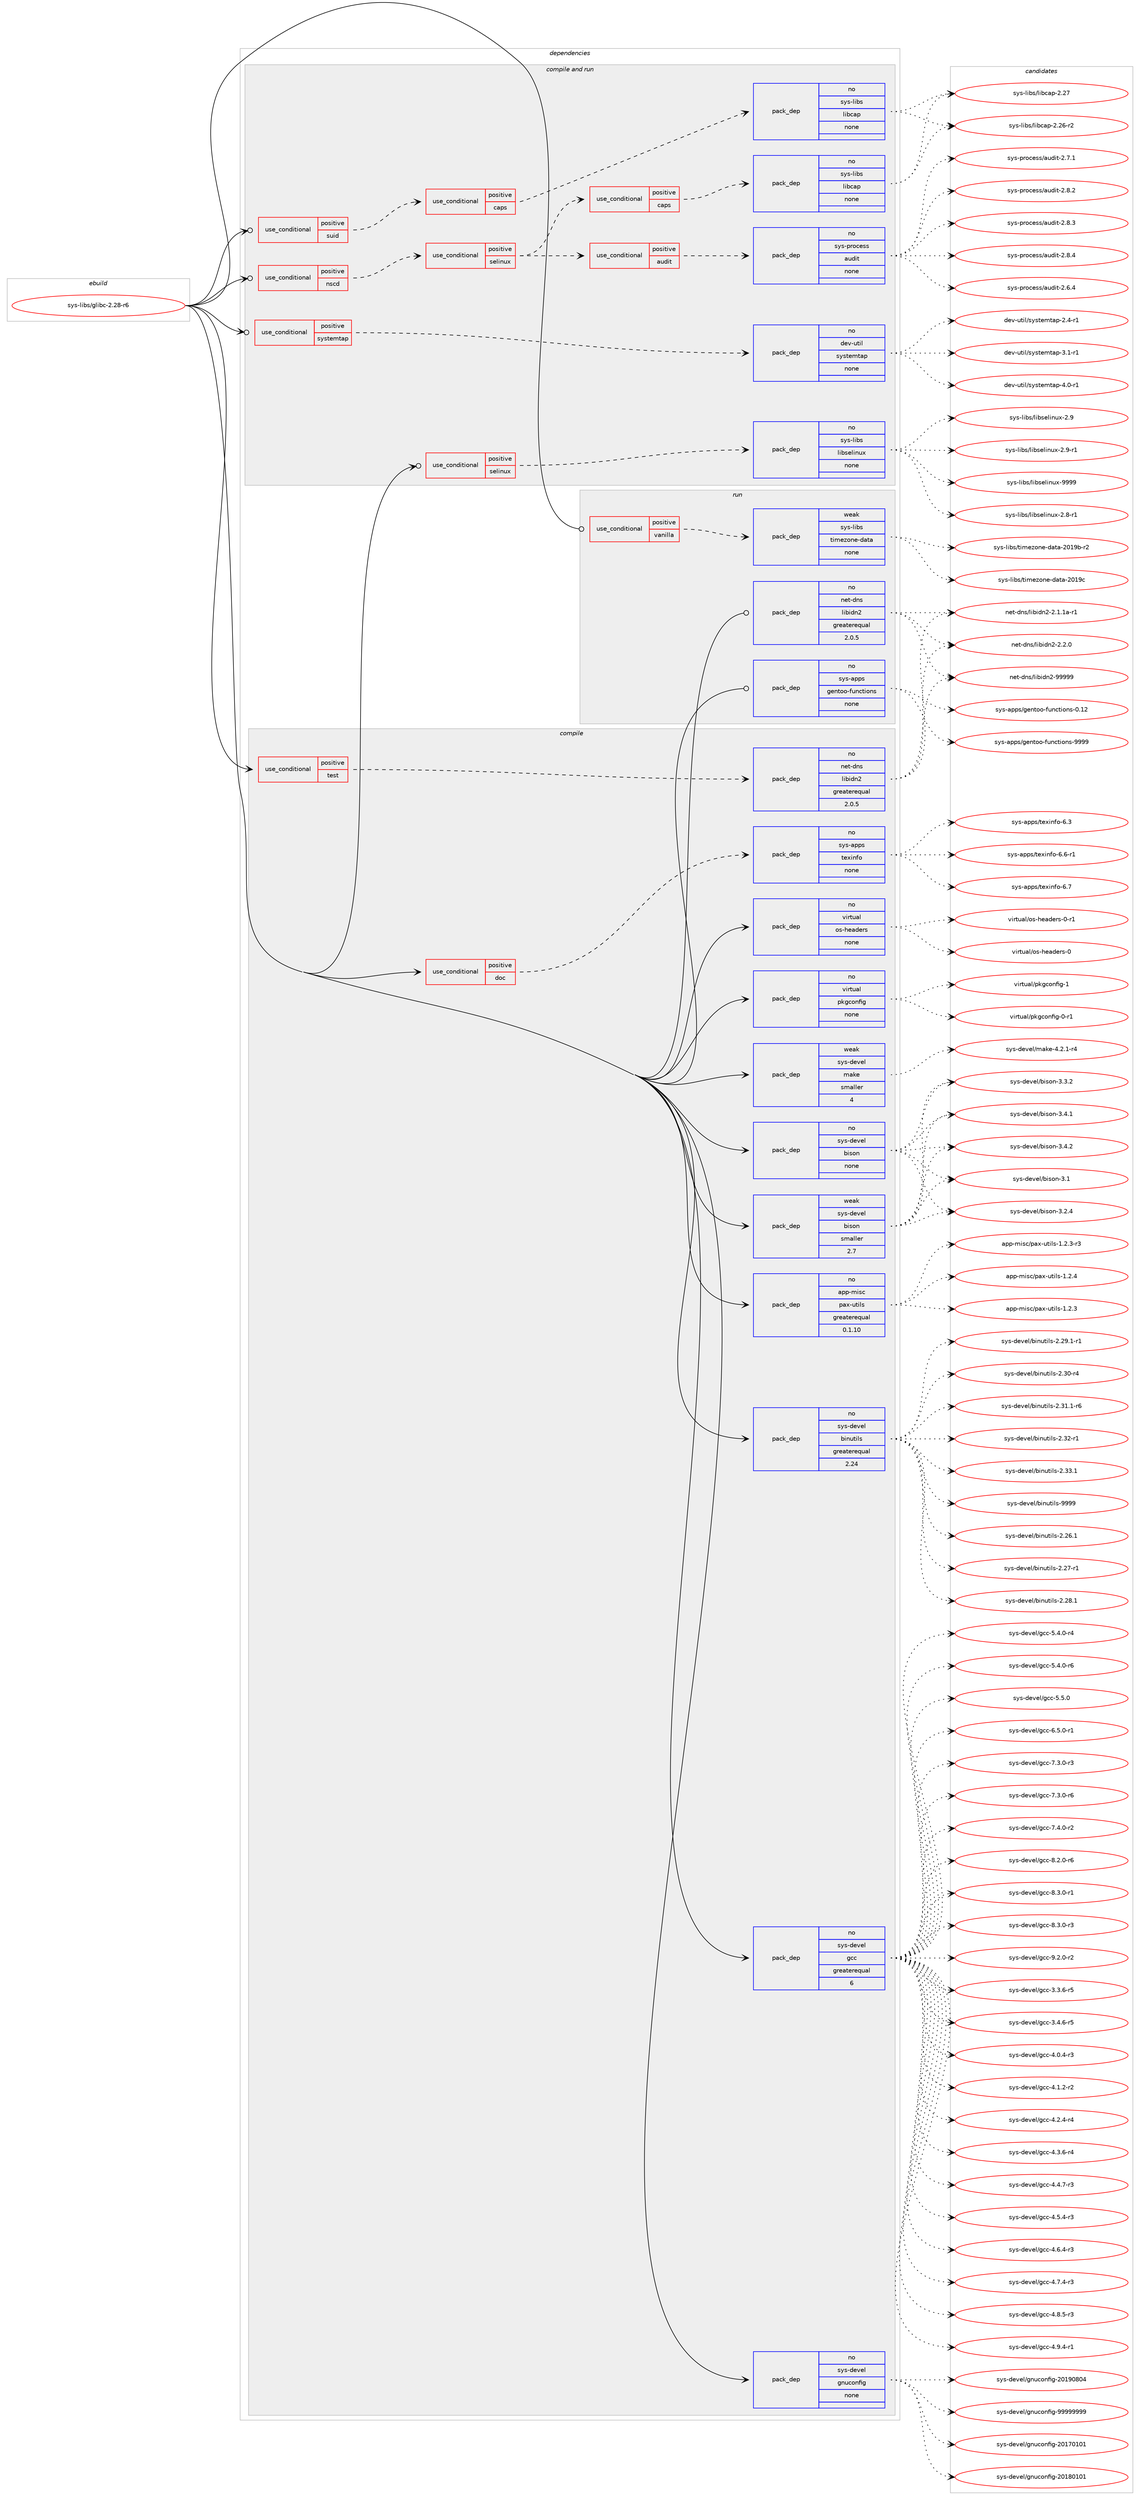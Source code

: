 digraph prolog {

# *************
# Graph options
# *************

newrank=true;
concentrate=true;
compound=true;
graph [rankdir=LR,fontname=Helvetica,fontsize=10,ranksep=1.5];#, ranksep=2.5, nodesep=0.2];
edge  [arrowhead=vee];
node  [fontname=Helvetica,fontsize=10];

# **********
# The ebuild
# **********

subgraph cluster_leftcol {
color=gray;
rank=same;
label=<<i>ebuild</i>>;
id [label="sys-libs/glibc-2.28-r6", color=red, width=4, href="../sys-libs/glibc-2.28-r6.svg"];
}

# ****************
# The dependencies
# ****************

subgraph cluster_midcol {
color=gray;
label=<<i>dependencies</i>>;
subgraph cluster_compile {
fillcolor="#eeeeee";
style=filled;
label=<<i>compile</i>>;
subgraph cond215404 {
dependency896794 [label=<<TABLE BORDER="0" CELLBORDER="1" CELLSPACING="0" CELLPADDING="4"><TR><TD ROWSPAN="3" CELLPADDING="10">use_conditional</TD></TR><TR><TD>positive</TD></TR><TR><TD>doc</TD></TR></TABLE>>, shape=none, color=red];
subgraph pack665643 {
dependency896795 [label=<<TABLE BORDER="0" CELLBORDER="1" CELLSPACING="0" CELLPADDING="4" WIDTH="220"><TR><TD ROWSPAN="6" CELLPADDING="30">pack_dep</TD></TR><TR><TD WIDTH="110">no</TD></TR><TR><TD>sys-apps</TD></TR><TR><TD>texinfo</TD></TR><TR><TD>none</TD></TR><TR><TD></TD></TR></TABLE>>, shape=none, color=blue];
}
dependency896794:e -> dependency896795:w [weight=20,style="dashed",arrowhead="vee"];
}
id:e -> dependency896794:w [weight=20,style="solid",arrowhead="vee"];
subgraph cond215405 {
dependency896796 [label=<<TABLE BORDER="0" CELLBORDER="1" CELLSPACING="0" CELLPADDING="4"><TR><TD ROWSPAN="3" CELLPADDING="10">use_conditional</TD></TR><TR><TD>positive</TD></TR><TR><TD>test</TD></TR></TABLE>>, shape=none, color=red];
subgraph pack665644 {
dependency896797 [label=<<TABLE BORDER="0" CELLBORDER="1" CELLSPACING="0" CELLPADDING="4" WIDTH="220"><TR><TD ROWSPAN="6" CELLPADDING="30">pack_dep</TD></TR><TR><TD WIDTH="110">no</TD></TR><TR><TD>net-dns</TD></TR><TR><TD>libidn2</TD></TR><TR><TD>greaterequal</TD></TR><TR><TD>2.0.5</TD></TR></TABLE>>, shape=none, color=blue];
}
dependency896796:e -> dependency896797:w [weight=20,style="dashed",arrowhead="vee"];
}
id:e -> dependency896796:w [weight=20,style="solid",arrowhead="vee"];
subgraph pack665645 {
dependency896798 [label=<<TABLE BORDER="0" CELLBORDER="1" CELLSPACING="0" CELLPADDING="4" WIDTH="220"><TR><TD ROWSPAN="6" CELLPADDING="30">pack_dep</TD></TR><TR><TD WIDTH="110">no</TD></TR><TR><TD>app-misc</TD></TR><TR><TD>pax-utils</TD></TR><TR><TD>greaterequal</TD></TR><TR><TD>0.1.10</TD></TR></TABLE>>, shape=none, color=blue];
}
id:e -> dependency896798:w [weight=20,style="solid",arrowhead="vee"];
subgraph pack665646 {
dependency896799 [label=<<TABLE BORDER="0" CELLBORDER="1" CELLSPACING="0" CELLPADDING="4" WIDTH="220"><TR><TD ROWSPAN="6" CELLPADDING="30">pack_dep</TD></TR><TR><TD WIDTH="110">no</TD></TR><TR><TD>sys-devel</TD></TR><TR><TD>binutils</TD></TR><TR><TD>greaterequal</TD></TR><TR><TD>2.24</TD></TR></TABLE>>, shape=none, color=blue];
}
id:e -> dependency896799:w [weight=20,style="solid",arrowhead="vee"];
subgraph pack665647 {
dependency896800 [label=<<TABLE BORDER="0" CELLBORDER="1" CELLSPACING="0" CELLPADDING="4" WIDTH="220"><TR><TD ROWSPAN="6" CELLPADDING="30">pack_dep</TD></TR><TR><TD WIDTH="110">no</TD></TR><TR><TD>sys-devel</TD></TR><TR><TD>bison</TD></TR><TR><TD>none</TD></TR><TR><TD></TD></TR></TABLE>>, shape=none, color=blue];
}
id:e -> dependency896800:w [weight=20,style="solid",arrowhead="vee"];
subgraph pack665648 {
dependency896801 [label=<<TABLE BORDER="0" CELLBORDER="1" CELLSPACING="0" CELLPADDING="4" WIDTH="220"><TR><TD ROWSPAN="6" CELLPADDING="30">pack_dep</TD></TR><TR><TD WIDTH="110">no</TD></TR><TR><TD>sys-devel</TD></TR><TR><TD>gcc</TD></TR><TR><TD>greaterequal</TD></TR><TR><TD>6</TD></TR></TABLE>>, shape=none, color=blue];
}
id:e -> dependency896801:w [weight=20,style="solid",arrowhead="vee"];
subgraph pack665649 {
dependency896802 [label=<<TABLE BORDER="0" CELLBORDER="1" CELLSPACING="0" CELLPADDING="4" WIDTH="220"><TR><TD ROWSPAN="6" CELLPADDING="30">pack_dep</TD></TR><TR><TD WIDTH="110">no</TD></TR><TR><TD>sys-devel</TD></TR><TR><TD>gnuconfig</TD></TR><TR><TD>none</TD></TR><TR><TD></TD></TR></TABLE>>, shape=none, color=blue];
}
id:e -> dependency896802:w [weight=20,style="solid",arrowhead="vee"];
subgraph pack665650 {
dependency896803 [label=<<TABLE BORDER="0" CELLBORDER="1" CELLSPACING="0" CELLPADDING="4" WIDTH="220"><TR><TD ROWSPAN="6" CELLPADDING="30">pack_dep</TD></TR><TR><TD WIDTH="110">no</TD></TR><TR><TD>virtual</TD></TR><TR><TD>os-headers</TD></TR><TR><TD>none</TD></TR><TR><TD></TD></TR></TABLE>>, shape=none, color=blue];
}
id:e -> dependency896803:w [weight=20,style="solid",arrowhead="vee"];
subgraph pack665651 {
dependency896804 [label=<<TABLE BORDER="0" CELLBORDER="1" CELLSPACING="0" CELLPADDING="4" WIDTH="220"><TR><TD ROWSPAN="6" CELLPADDING="30">pack_dep</TD></TR><TR><TD WIDTH="110">no</TD></TR><TR><TD>virtual</TD></TR><TR><TD>pkgconfig</TD></TR><TR><TD>none</TD></TR><TR><TD></TD></TR></TABLE>>, shape=none, color=blue];
}
id:e -> dependency896804:w [weight=20,style="solid",arrowhead="vee"];
subgraph pack665652 {
dependency896805 [label=<<TABLE BORDER="0" CELLBORDER="1" CELLSPACING="0" CELLPADDING="4" WIDTH="220"><TR><TD ROWSPAN="6" CELLPADDING="30">pack_dep</TD></TR><TR><TD WIDTH="110">weak</TD></TR><TR><TD>sys-devel</TD></TR><TR><TD>bison</TD></TR><TR><TD>smaller</TD></TR><TR><TD>2.7</TD></TR></TABLE>>, shape=none, color=blue];
}
id:e -> dependency896805:w [weight=20,style="solid",arrowhead="vee"];
subgraph pack665653 {
dependency896806 [label=<<TABLE BORDER="0" CELLBORDER="1" CELLSPACING="0" CELLPADDING="4" WIDTH="220"><TR><TD ROWSPAN="6" CELLPADDING="30">pack_dep</TD></TR><TR><TD WIDTH="110">weak</TD></TR><TR><TD>sys-devel</TD></TR><TR><TD>make</TD></TR><TR><TD>smaller</TD></TR><TR><TD>4</TD></TR></TABLE>>, shape=none, color=blue];
}
id:e -> dependency896806:w [weight=20,style="solid",arrowhead="vee"];
}
subgraph cluster_compileandrun {
fillcolor="#eeeeee";
style=filled;
label=<<i>compile and run</i>>;
subgraph cond215406 {
dependency896807 [label=<<TABLE BORDER="0" CELLBORDER="1" CELLSPACING="0" CELLPADDING="4"><TR><TD ROWSPAN="3" CELLPADDING="10">use_conditional</TD></TR><TR><TD>positive</TD></TR><TR><TD>nscd</TD></TR></TABLE>>, shape=none, color=red];
subgraph cond215407 {
dependency896808 [label=<<TABLE BORDER="0" CELLBORDER="1" CELLSPACING="0" CELLPADDING="4"><TR><TD ROWSPAN="3" CELLPADDING="10">use_conditional</TD></TR><TR><TD>positive</TD></TR><TR><TD>selinux</TD></TR></TABLE>>, shape=none, color=red];
subgraph cond215408 {
dependency896809 [label=<<TABLE BORDER="0" CELLBORDER="1" CELLSPACING="0" CELLPADDING="4"><TR><TD ROWSPAN="3" CELLPADDING="10">use_conditional</TD></TR><TR><TD>positive</TD></TR><TR><TD>audit</TD></TR></TABLE>>, shape=none, color=red];
subgraph pack665654 {
dependency896810 [label=<<TABLE BORDER="0" CELLBORDER="1" CELLSPACING="0" CELLPADDING="4" WIDTH="220"><TR><TD ROWSPAN="6" CELLPADDING="30">pack_dep</TD></TR><TR><TD WIDTH="110">no</TD></TR><TR><TD>sys-process</TD></TR><TR><TD>audit</TD></TR><TR><TD>none</TD></TR><TR><TD></TD></TR></TABLE>>, shape=none, color=blue];
}
dependency896809:e -> dependency896810:w [weight=20,style="dashed",arrowhead="vee"];
}
dependency896808:e -> dependency896809:w [weight=20,style="dashed",arrowhead="vee"];
subgraph cond215409 {
dependency896811 [label=<<TABLE BORDER="0" CELLBORDER="1" CELLSPACING="0" CELLPADDING="4"><TR><TD ROWSPAN="3" CELLPADDING="10">use_conditional</TD></TR><TR><TD>positive</TD></TR><TR><TD>caps</TD></TR></TABLE>>, shape=none, color=red];
subgraph pack665655 {
dependency896812 [label=<<TABLE BORDER="0" CELLBORDER="1" CELLSPACING="0" CELLPADDING="4" WIDTH="220"><TR><TD ROWSPAN="6" CELLPADDING="30">pack_dep</TD></TR><TR><TD WIDTH="110">no</TD></TR><TR><TD>sys-libs</TD></TR><TR><TD>libcap</TD></TR><TR><TD>none</TD></TR><TR><TD></TD></TR></TABLE>>, shape=none, color=blue];
}
dependency896811:e -> dependency896812:w [weight=20,style="dashed",arrowhead="vee"];
}
dependency896808:e -> dependency896811:w [weight=20,style="dashed",arrowhead="vee"];
}
dependency896807:e -> dependency896808:w [weight=20,style="dashed",arrowhead="vee"];
}
id:e -> dependency896807:w [weight=20,style="solid",arrowhead="odotvee"];
subgraph cond215410 {
dependency896813 [label=<<TABLE BORDER="0" CELLBORDER="1" CELLSPACING="0" CELLPADDING="4"><TR><TD ROWSPAN="3" CELLPADDING="10">use_conditional</TD></TR><TR><TD>positive</TD></TR><TR><TD>selinux</TD></TR></TABLE>>, shape=none, color=red];
subgraph pack665656 {
dependency896814 [label=<<TABLE BORDER="0" CELLBORDER="1" CELLSPACING="0" CELLPADDING="4" WIDTH="220"><TR><TD ROWSPAN="6" CELLPADDING="30">pack_dep</TD></TR><TR><TD WIDTH="110">no</TD></TR><TR><TD>sys-libs</TD></TR><TR><TD>libselinux</TD></TR><TR><TD>none</TD></TR><TR><TD></TD></TR></TABLE>>, shape=none, color=blue];
}
dependency896813:e -> dependency896814:w [weight=20,style="dashed",arrowhead="vee"];
}
id:e -> dependency896813:w [weight=20,style="solid",arrowhead="odotvee"];
subgraph cond215411 {
dependency896815 [label=<<TABLE BORDER="0" CELLBORDER="1" CELLSPACING="0" CELLPADDING="4"><TR><TD ROWSPAN="3" CELLPADDING="10">use_conditional</TD></TR><TR><TD>positive</TD></TR><TR><TD>suid</TD></TR></TABLE>>, shape=none, color=red];
subgraph cond215412 {
dependency896816 [label=<<TABLE BORDER="0" CELLBORDER="1" CELLSPACING="0" CELLPADDING="4"><TR><TD ROWSPAN="3" CELLPADDING="10">use_conditional</TD></TR><TR><TD>positive</TD></TR><TR><TD>caps</TD></TR></TABLE>>, shape=none, color=red];
subgraph pack665657 {
dependency896817 [label=<<TABLE BORDER="0" CELLBORDER="1" CELLSPACING="0" CELLPADDING="4" WIDTH="220"><TR><TD ROWSPAN="6" CELLPADDING="30">pack_dep</TD></TR><TR><TD WIDTH="110">no</TD></TR><TR><TD>sys-libs</TD></TR><TR><TD>libcap</TD></TR><TR><TD>none</TD></TR><TR><TD></TD></TR></TABLE>>, shape=none, color=blue];
}
dependency896816:e -> dependency896817:w [weight=20,style="dashed",arrowhead="vee"];
}
dependency896815:e -> dependency896816:w [weight=20,style="dashed",arrowhead="vee"];
}
id:e -> dependency896815:w [weight=20,style="solid",arrowhead="odotvee"];
subgraph cond215413 {
dependency896818 [label=<<TABLE BORDER="0" CELLBORDER="1" CELLSPACING="0" CELLPADDING="4"><TR><TD ROWSPAN="3" CELLPADDING="10">use_conditional</TD></TR><TR><TD>positive</TD></TR><TR><TD>systemtap</TD></TR></TABLE>>, shape=none, color=red];
subgraph pack665658 {
dependency896819 [label=<<TABLE BORDER="0" CELLBORDER="1" CELLSPACING="0" CELLPADDING="4" WIDTH="220"><TR><TD ROWSPAN="6" CELLPADDING="30">pack_dep</TD></TR><TR><TD WIDTH="110">no</TD></TR><TR><TD>dev-util</TD></TR><TR><TD>systemtap</TD></TR><TR><TD>none</TD></TR><TR><TD></TD></TR></TABLE>>, shape=none, color=blue];
}
dependency896818:e -> dependency896819:w [weight=20,style="dashed",arrowhead="vee"];
}
id:e -> dependency896818:w [weight=20,style="solid",arrowhead="odotvee"];
}
subgraph cluster_run {
fillcolor="#eeeeee";
style=filled;
label=<<i>run</i>>;
subgraph cond215414 {
dependency896820 [label=<<TABLE BORDER="0" CELLBORDER="1" CELLSPACING="0" CELLPADDING="4"><TR><TD ROWSPAN="3" CELLPADDING="10">use_conditional</TD></TR><TR><TD>positive</TD></TR><TR><TD>vanilla</TD></TR></TABLE>>, shape=none, color=red];
subgraph pack665659 {
dependency896821 [label=<<TABLE BORDER="0" CELLBORDER="1" CELLSPACING="0" CELLPADDING="4" WIDTH="220"><TR><TD ROWSPAN="6" CELLPADDING="30">pack_dep</TD></TR><TR><TD WIDTH="110">weak</TD></TR><TR><TD>sys-libs</TD></TR><TR><TD>timezone-data</TD></TR><TR><TD>none</TD></TR><TR><TD></TD></TR></TABLE>>, shape=none, color=blue];
}
dependency896820:e -> dependency896821:w [weight=20,style="dashed",arrowhead="vee"];
}
id:e -> dependency896820:w [weight=20,style="solid",arrowhead="odot"];
subgraph pack665660 {
dependency896822 [label=<<TABLE BORDER="0" CELLBORDER="1" CELLSPACING="0" CELLPADDING="4" WIDTH="220"><TR><TD ROWSPAN="6" CELLPADDING="30">pack_dep</TD></TR><TR><TD WIDTH="110">no</TD></TR><TR><TD>net-dns</TD></TR><TR><TD>libidn2</TD></TR><TR><TD>greaterequal</TD></TR><TR><TD>2.0.5</TD></TR></TABLE>>, shape=none, color=blue];
}
id:e -> dependency896822:w [weight=20,style="solid",arrowhead="odot"];
subgraph pack665661 {
dependency896823 [label=<<TABLE BORDER="0" CELLBORDER="1" CELLSPACING="0" CELLPADDING="4" WIDTH="220"><TR><TD ROWSPAN="6" CELLPADDING="30">pack_dep</TD></TR><TR><TD WIDTH="110">no</TD></TR><TR><TD>sys-apps</TD></TR><TR><TD>gentoo-functions</TD></TR><TR><TD>none</TD></TR><TR><TD></TD></TR></TABLE>>, shape=none, color=blue];
}
id:e -> dependency896823:w [weight=20,style="solid",arrowhead="odot"];
}
}

# **************
# The candidates
# **************

subgraph cluster_choices {
rank=same;
color=gray;
label=<<i>candidates</i>>;

subgraph choice665643 {
color=black;
nodesep=1;
choice11512111545971121121154711610112010511010211145544651 [label="sys-apps/texinfo-6.3", color=red, width=4,href="../sys-apps/texinfo-6.3.svg"];
choice115121115459711211211547116101120105110102111455446544511449 [label="sys-apps/texinfo-6.6-r1", color=red, width=4,href="../sys-apps/texinfo-6.6-r1.svg"];
choice11512111545971121121154711610112010511010211145544655 [label="sys-apps/texinfo-6.7", color=red, width=4,href="../sys-apps/texinfo-6.7.svg"];
dependency896795:e -> choice11512111545971121121154711610112010511010211145544651:w [style=dotted,weight="100"];
dependency896795:e -> choice115121115459711211211547116101120105110102111455446544511449:w [style=dotted,weight="100"];
dependency896795:e -> choice11512111545971121121154711610112010511010211145544655:w [style=dotted,weight="100"];
}
subgraph choice665644 {
color=black;
nodesep=1;
choice11010111645100110115471081059810510011050455046494649974511449 [label="net-dns/libidn2-2.1.1a-r1", color=red, width=4,href="../net-dns/libidn2-2.1.1a-r1.svg"];
choice11010111645100110115471081059810510011050455046504648 [label="net-dns/libidn2-2.2.0", color=red, width=4,href="../net-dns/libidn2-2.2.0.svg"];
choice11010111645100110115471081059810510011050455757575757 [label="net-dns/libidn2-99999", color=red, width=4,href="../net-dns/libidn2-99999.svg"];
dependency896797:e -> choice11010111645100110115471081059810510011050455046494649974511449:w [style=dotted,weight="100"];
dependency896797:e -> choice11010111645100110115471081059810510011050455046504648:w [style=dotted,weight="100"];
dependency896797:e -> choice11010111645100110115471081059810510011050455757575757:w [style=dotted,weight="100"];
}
subgraph choice665645 {
color=black;
nodesep=1;
choice971121124510910511599471129712045117116105108115454946504651 [label="app-misc/pax-utils-1.2.3", color=red, width=4,href="../app-misc/pax-utils-1.2.3.svg"];
choice9711211245109105115994711297120451171161051081154549465046514511451 [label="app-misc/pax-utils-1.2.3-r3", color=red, width=4,href="../app-misc/pax-utils-1.2.3-r3.svg"];
choice971121124510910511599471129712045117116105108115454946504652 [label="app-misc/pax-utils-1.2.4", color=red, width=4,href="../app-misc/pax-utils-1.2.4.svg"];
dependency896798:e -> choice971121124510910511599471129712045117116105108115454946504651:w [style=dotted,weight="100"];
dependency896798:e -> choice9711211245109105115994711297120451171161051081154549465046514511451:w [style=dotted,weight="100"];
dependency896798:e -> choice971121124510910511599471129712045117116105108115454946504652:w [style=dotted,weight="100"];
}
subgraph choice665646 {
color=black;
nodesep=1;
choice11512111545100101118101108479810511011711610510811545504650544649 [label="sys-devel/binutils-2.26.1", color=red, width=4,href="../sys-devel/binutils-2.26.1.svg"];
choice11512111545100101118101108479810511011711610510811545504650554511449 [label="sys-devel/binutils-2.27-r1", color=red, width=4,href="../sys-devel/binutils-2.27-r1.svg"];
choice11512111545100101118101108479810511011711610510811545504650564649 [label="sys-devel/binutils-2.28.1", color=red, width=4,href="../sys-devel/binutils-2.28.1.svg"];
choice115121115451001011181011084798105110117116105108115455046505746494511449 [label="sys-devel/binutils-2.29.1-r1", color=red, width=4,href="../sys-devel/binutils-2.29.1-r1.svg"];
choice11512111545100101118101108479810511011711610510811545504651484511452 [label="sys-devel/binutils-2.30-r4", color=red, width=4,href="../sys-devel/binutils-2.30-r4.svg"];
choice115121115451001011181011084798105110117116105108115455046514946494511454 [label="sys-devel/binutils-2.31.1-r6", color=red, width=4,href="../sys-devel/binutils-2.31.1-r6.svg"];
choice11512111545100101118101108479810511011711610510811545504651504511449 [label="sys-devel/binutils-2.32-r1", color=red, width=4,href="../sys-devel/binutils-2.32-r1.svg"];
choice11512111545100101118101108479810511011711610510811545504651514649 [label="sys-devel/binutils-2.33.1", color=red, width=4,href="../sys-devel/binutils-2.33.1.svg"];
choice1151211154510010111810110847981051101171161051081154557575757 [label="sys-devel/binutils-9999", color=red, width=4,href="../sys-devel/binutils-9999.svg"];
dependency896799:e -> choice11512111545100101118101108479810511011711610510811545504650544649:w [style=dotted,weight="100"];
dependency896799:e -> choice11512111545100101118101108479810511011711610510811545504650554511449:w [style=dotted,weight="100"];
dependency896799:e -> choice11512111545100101118101108479810511011711610510811545504650564649:w [style=dotted,weight="100"];
dependency896799:e -> choice115121115451001011181011084798105110117116105108115455046505746494511449:w [style=dotted,weight="100"];
dependency896799:e -> choice11512111545100101118101108479810511011711610510811545504651484511452:w [style=dotted,weight="100"];
dependency896799:e -> choice115121115451001011181011084798105110117116105108115455046514946494511454:w [style=dotted,weight="100"];
dependency896799:e -> choice11512111545100101118101108479810511011711610510811545504651504511449:w [style=dotted,weight="100"];
dependency896799:e -> choice11512111545100101118101108479810511011711610510811545504651514649:w [style=dotted,weight="100"];
dependency896799:e -> choice1151211154510010111810110847981051101171161051081154557575757:w [style=dotted,weight="100"];
}
subgraph choice665647 {
color=black;
nodesep=1;
choice11512111545100101118101108479810511511111045514649 [label="sys-devel/bison-3.1", color=red, width=4,href="../sys-devel/bison-3.1.svg"];
choice115121115451001011181011084798105115111110455146504652 [label="sys-devel/bison-3.2.4", color=red, width=4,href="../sys-devel/bison-3.2.4.svg"];
choice115121115451001011181011084798105115111110455146514650 [label="sys-devel/bison-3.3.2", color=red, width=4,href="../sys-devel/bison-3.3.2.svg"];
choice115121115451001011181011084798105115111110455146524649 [label="sys-devel/bison-3.4.1", color=red, width=4,href="../sys-devel/bison-3.4.1.svg"];
choice115121115451001011181011084798105115111110455146524650 [label="sys-devel/bison-3.4.2", color=red, width=4,href="../sys-devel/bison-3.4.2.svg"];
dependency896800:e -> choice11512111545100101118101108479810511511111045514649:w [style=dotted,weight="100"];
dependency896800:e -> choice115121115451001011181011084798105115111110455146504652:w [style=dotted,weight="100"];
dependency896800:e -> choice115121115451001011181011084798105115111110455146514650:w [style=dotted,weight="100"];
dependency896800:e -> choice115121115451001011181011084798105115111110455146524649:w [style=dotted,weight="100"];
dependency896800:e -> choice115121115451001011181011084798105115111110455146524650:w [style=dotted,weight="100"];
}
subgraph choice665648 {
color=black;
nodesep=1;
choice115121115451001011181011084710399994551465146544511453 [label="sys-devel/gcc-3.3.6-r5", color=red, width=4,href="../sys-devel/gcc-3.3.6-r5.svg"];
choice115121115451001011181011084710399994551465246544511453 [label="sys-devel/gcc-3.4.6-r5", color=red, width=4,href="../sys-devel/gcc-3.4.6-r5.svg"];
choice115121115451001011181011084710399994552464846524511451 [label="sys-devel/gcc-4.0.4-r3", color=red, width=4,href="../sys-devel/gcc-4.0.4-r3.svg"];
choice115121115451001011181011084710399994552464946504511450 [label="sys-devel/gcc-4.1.2-r2", color=red, width=4,href="../sys-devel/gcc-4.1.2-r2.svg"];
choice115121115451001011181011084710399994552465046524511452 [label="sys-devel/gcc-4.2.4-r4", color=red, width=4,href="../sys-devel/gcc-4.2.4-r4.svg"];
choice115121115451001011181011084710399994552465146544511452 [label="sys-devel/gcc-4.3.6-r4", color=red, width=4,href="../sys-devel/gcc-4.3.6-r4.svg"];
choice115121115451001011181011084710399994552465246554511451 [label="sys-devel/gcc-4.4.7-r3", color=red, width=4,href="../sys-devel/gcc-4.4.7-r3.svg"];
choice115121115451001011181011084710399994552465346524511451 [label="sys-devel/gcc-4.5.4-r3", color=red, width=4,href="../sys-devel/gcc-4.5.4-r3.svg"];
choice115121115451001011181011084710399994552465446524511451 [label="sys-devel/gcc-4.6.4-r3", color=red, width=4,href="../sys-devel/gcc-4.6.4-r3.svg"];
choice115121115451001011181011084710399994552465546524511451 [label="sys-devel/gcc-4.7.4-r3", color=red, width=4,href="../sys-devel/gcc-4.7.4-r3.svg"];
choice115121115451001011181011084710399994552465646534511451 [label="sys-devel/gcc-4.8.5-r3", color=red, width=4,href="../sys-devel/gcc-4.8.5-r3.svg"];
choice115121115451001011181011084710399994552465746524511449 [label="sys-devel/gcc-4.9.4-r1", color=red, width=4,href="../sys-devel/gcc-4.9.4-r1.svg"];
choice115121115451001011181011084710399994553465246484511452 [label="sys-devel/gcc-5.4.0-r4", color=red, width=4,href="../sys-devel/gcc-5.4.0-r4.svg"];
choice115121115451001011181011084710399994553465246484511454 [label="sys-devel/gcc-5.4.0-r6", color=red, width=4,href="../sys-devel/gcc-5.4.0-r6.svg"];
choice11512111545100101118101108471039999455346534648 [label="sys-devel/gcc-5.5.0", color=red, width=4,href="../sys-devel/gcc-5.5.0.svg"];
choice115121115451001011181011084710399994554465346484511449 [label="sys-devel/gcc-6.5.0-r1", color=red, width=4,href="../sys-devel/gcc-6.5.0-r1.svg"];
choice115121115451001011181011084710399994555465146484511451 [label="sys-devel/gcc-7.3.0-r3", color=red, width=4,href="../sys-devel/gcc-7.3.0-r3.svg"];
choice115121115451001011181011084710399994555465146484511454 [label="sys-devel/gcc-7.3.0-r6", color=red, width=4,href="../sys-devel/gcc-7.3.0-r6.svg"];
choice115121115451001011181011084710399994555465246484511450 [label="sys-devel/gcc-7.4.0-r2", color=red, width=4,href="../sys-devel/gcc-7.4.0-r2.svg"];
choice115121115451001011181011084710399994556465046484511454 [label="sys-devel/gcc-8.2.0-r6", color=red, width=4,href="../sys-devel/gcc-8.2.0-r6.svg"];
choice115121115451001011181011084710399994556465146484511449 [label="sys-devel/gcc-8.3.0-r1", color=red, width=4,href="../sys-devel/gcc-8.3.0-r1.svg"];
choice115121115451001011181011084710399994556465146484511451 [label="sys-devel/gcc-8.3.0-r3", color=red, width=4,href="../sys-devel/gcc-8.3.0-r3.svg"];
choice115121115451001011181011084710399994557465046484511450 [label="sys-devel/gcc-9.2.0-r2", color=red, width=4,href="../sys-devel/gcc-9.2.0-r2.svg"];
dependency896801:e -> choice115121115451001011181011084710399994551465146544511453:w [style=dotted,weight="100"];
dependency896801:e -> choice115121115451001011181011084710399994551465246544511453:w [style=dotted,weight="100"];
dependency896801:e -> choice115121115451001011181011084710399994552464846524511451:w [style=dotted,weight="100"];
dependency896801:e -> choice115121115451001011181011084710399994552464946504511450:w [style=dotted,weight="100"];
dependency896801:e -> choice115121115451001011181011084710399994552465046524511452:w [style=dotted,weight="100"];
dependency896801:e -> choice115121115451001011181011084710399994552465146544511452:w [style=dotted,weight="100"];
dependency896801:e -> choice115121115451001011181011084710399994552465246554511451:w [style=dotted,weight="100"];
dependency896801:e -> choice115121115451001011181011084710399994552465346524511451:w [style=dotted,weight="100"];
dependency896801:e -> choice115121115451001011181011084710399994552465446524511451:w [style=dotted,weight="100"];
dependency896801:e -> choice115121115451001011181011084710399994552465546524511451:w [style=dotted,weight="100"];
dependency896801:e -> choice115121115451001011181011084710399994552465646534511451:w [style=dotted,weight="100"];
dependency896801:e -> choice115121115451001011181011084710399994552465746524511449:w [style=dotted,weight="100"];
dependency896801:e -> choice115121115451001011181011084710399994553465246484511452:w [style=dotted,weight="100"];
dependency896801:e -> choice115121115451001011181011084710399994553465246484511454:w [style=dotted,weight="100"];
dependency896801:e -> choice11512111545100101118101108471039999455346534648:w [style=dotted,weight="100"];
dependency896801:e -> choice115121115451001011181011084710399994554465346484511449:w [style=dotted,weight="100"];
dependency896801:e -> choice115121115451001011181011084710399994555465146484511451:w [style=dotted,weight="100"];
dependency896801:e -> choice115121115451001011181011084710399994555465146484511454:w [style=dotted,weight="100"];
dependency896801:e -> choice115121115451001011181011084710399994555465246484511450:w [style=dotted,weight="100"];
dependency896801:e -> choice115121115451001011181011084710399994556465046484511454:w [style=dotted,weight="100"];
dependency896801:e -> choice115121115451001011181011084710399994556465146484511449:w [style=dotted,weight="100"];
dependency896801:e -> choice115121115451001011181011084710399994556465146484511451:w [style=dotted,weight="100"];
dependency896801:e -> choice115121115451001011181011084710399994557465046484511450:w [style=dotted,weight="100"];
}
subgraph choice665649 {
color=black;
nodesep=1;
choice115121115451001011181011084710311011799111110102105103455048495548494849 [label="sys-devel/gnuconfig-20170101", color=red, width=4,href="../sys-devel/gnuconfig-20170101.svg"];
choice115121115451001011181011084710311011799111110102105103455048495648494849 [label="sys-devel/gnuconfig-20180101", color=red, width=4,href="../sys-devel/gnuconfig-20180101.svg"];
choice115121115451001011181011084710311011799111110102105103455048495748564852 [label="sys-devel/gnuconfig-20190804", color=red, width=4,href="../sys-devel/gnuconfig-20190804.svg"];
choice115121115451001011181011084710311011799111110102105103455757575757575757 [label="sys-devel/gnuconfig-99999999", color=red, width=4,href="../sys-devel/gnuconfig-99999999.svg"];
dependency896802:e -> choice115121115451001011181011084710311011799111110102105103455048495548494849:w [style=dotted,weight="100"];
dependency896802:e -> choice115121115451001011181011084710311011799111110102105103455048495648494849:w [style=dotted,weight="100"];
dependency896802:e -> choice115121115451001011181011084710311011799111110102105103455048495748564852:w [style=dotted,weight="100"];
dependency896802:e -> choice115121115451001011181011084710311011799111110102105103455757575757575757:w [style=dotted,weight="100"];
}
subgraph choice665650 {
color=black;
nodesep=1;
choice118105114116117971084711111545104101971001011141154548 [label="virtual/os-headers-0", color=red, width=4,href="../virtual/os-headers-0.svg"];
choice1181051141161179710847111115451041019710010111411545484511449 [label="virtual/os-headers-0-r1", color=red, width=4,href="../virtual/os-headers-0-r1.svg"];
dependency896803:e -> choice118105114116117971084711111545104101971001011141154548:w [style=dotted,weight="100"];
dependency896803:e -> choice1181051141161179710847111115451041019710010111411545484511449:w [style=dotted,weight="100"];
}
subgraph choice665651 {
color=black;
nodesep=1;
choice11810511411611797108471121071039911111010210510345484511449 [label="virtual/pkgconfig-0-r1", color=red, width=4,href="../virtual/pkgconfig-0-r1.svg"];
choice1181051141161179710847112107103991111101021051034549 [label="virtual/pkgconfig-1", color=red, width=4,href="../virtual/pkgconfig-1.svg"];
dependency896804:e -> choice11810511411611797108471121071039911111010210510345484511449:w [style=dotted,weight="100"];
dependency896804:e -> choice1181051141161179710847112107103991111101021051034549:w [style=dotted,weight="100"];
}
subgraph choice665652 {
color=black;
nodesep=1;
choice11512111545100101118101108479810511511111045514649 [label="sys-devel/bison-3.1", color=red, width=4,href="../sys-devel/bison-3.1.svg"];
choice115121115451001011181011084798105115111110455146504652 [label="sys-devel/bison-3.2.4", color=red, width=4,href="../sys-devel/bison-3.2.4.svg"];
choice115121115451001011181011084798105115111110455146514650 [label="sys-devel/bison-3.3.2", color=red, width=4,href="../sys-devel/bison-3.3.2.svg"];
choice115121115451001011181011084798105115111110455146524649 [label="sys-devel/bison-3.4.1", color=red, width=4,href="../sys-devel/bison-3.4.1.svg"];
choice115121115451001011181011084798105115111110455146524650 [label="sys-devel/bison-3.4.2", color=red, width=4,href="../sys-devel/bison-3.4.2.svg"];
dependency896805:e -> choice11512111545100101118101108479810511511111045514649:w [style=dotted,weight="100"];
dependency896805:e -> choice115121115451001011181011084798105115111110455146504652:w [style=dotted,weight="100"];
dependency896805:e -> choice115121115451001011181011084798105115111110455146514650:w [style=dotted,weight="100"];
dependency896805:e -> choice115121115451001011181011084798105115111110455146524649:w [style=dotted,weight="100"];
dependency896805:e -> choice115121115451001011181011084798105115111110455146524650:w [style=dotted,weight="100"];
}
subgraph choice665653 {
color=black;
nodesep=1;
choice1151211154510010111810110847109971071014552465046494511452 [label="sys-devel/make-4.2.1-r4", color=red, width=4,href="../sys-devel/make-4.2.1-r4.svg"];
dependency896806:e -> choice1151211154510010111810110847109971071014552465046494511452:w [style=dotted,weight="100"];
}
subgraph choice665654 {
color=black;
nodesep=1;
choice11512111545112114111991011151154797117100105116455046544652 [label="sys-process/audit-2.6.4", color=red, width=4,href="../sys-process/audit-2.6.4.svg"];
choice11512111545112114111991011151154797117100105116455046554649 [label="sys-process/audit-2.7.1", color=red, width=4,href="../sys-process/audit-2.7.1.svg"];
choice11512111545112114111991011151154797117100105116455046564650 [label="sys-process/audit-2.8.2", color=red, width=4,href="../sys-process/audit-2.8.2.svg"];
choice11512111545112114111991011151154797117100105116455046564651 [label="sys-process/audit-2.8.3", color=red, width=4,href="../sys-process/audit-2.8.3.svg"];
choice11512111545112114111991011151154797117100105116455046564652 [label="sys-process/audit-2.8.4", color=red, width=4,href="../sys-process/audit-2.8.4.svg"];
dependency896810:e -> choice11512111545112114111991011151154797117100105116455046544652:w [style=dotted,weight="100"];
dependency896810:e -> choice11512111545112114111991011151154797117100105116455046554649:w [style=dotted,weight="100"];
dependency896810:e -> choice11512111545112114111991011151154797117100105116455046564650:w [style=dotted,weight="100"];
dependency896810:e -> choice11512111545112114111991011151154797117100105116455046564651:w [style=dotted,weight="100"];
dependency896810:e -> choice11512111545112114111991011151154797117100105116455046564652:w [style=dotted,weight="100"];
}
subgraph choice665655 {
color=black;
nodesep=1;
choice11512111545108105981154710810598999711245504650544511450 [label="sys-libs/libcap-2.26-r2", color=red, width=4,href="../sys-libs/libcap-2.26-r2.svg"];
choice1151211154510810598115471081059899971124550465055 [label="sys-libs/libcap-2.27", color=red, width=4,href="../sys-libs/libcap-2.27.svg"];
dependency896812:e -> choice11512111545108105981154710810598999711245504650544511450:w [style=dotted,weight="100"];
dependency896812:e -> choice1151211154510810598115471081059899971124550465055:w [style=dotted,weight="100"];
}
subgraph choice665656 {
color=black;
nodesep=1;
choice11512111545108105981154710810598115101108105110117120455046564511449 [label="sys-libs/libselinux-2.8-r1", color=red, width=4,href="../sys-libs/libselinux-2.8-r1.svg"];
choice1151211154510810598115471081059811510110810511011712045504657 [label="sys-libs/libselinux-2.9", color=red, width=4,href="../sys-libs/libselinux-2.9.svg"];
choice11512111545108105981154710810598115101108105110117120455046574511449 [label="sys-libs/libselinux-2.9-r1", color=red, width=4,href="../sys-libs/libselinux-2.9-r1.svg"];
choice115121115451081059811547108105981151011081051101171204557575757 [label="sys-libs/libselinux-9999", color=red, width=4,href="../sys-libs/libselinux-9999.svg"];
dependency896814:e -> choice11512111545108105981154710810598115101108105110117120455046564511449:w [style=dotted,weight="100"];
dependency896814:e -> choice1151211154510810598115471081059811510110810511011712045504657:w [style=dotted,weight="100"];
dependency896814:e -> choice11512111545108105981154710810598115101108105110117120455046574511449:w [style=dotted,weight="100"];
dependency896814:e -> choice115121115451081059811547108105981151011081051101171204557575757:w [style=dotted,weight="100"];
}
subgraph choice665657 {
color=black;
nodesep=1;
choice11512111545108105981154710810598999711245504650544511450 [label="sys-libs/libcap-2.26-r2", color=red, width=4,href="../sys-libs/libcap-2.26-r2.svg"];
choice1151211154510810598115471081059899971124550465055 [label="sys-libs/libcap-2.27", color=red, width=4,href="../sys-libs/libcap-2.27.svg"];
dependency896817:e -> choice11512111545108105981154710810598999711245504650544511450:w [style=dotted,weight="100"];
dependency896817:e -> choice1151211154510810598115471081059899971124550465055:w [style=dotted,weight="100"];
}
subgraph choice665658 {
color=black;
nodesep=1;
choice100101118451171161051084711512111511610110911697112455046524511449 [label="dev-util/systemtap-2.4-r1", color=red, width=4,href="../dev-util/systemtap-2.4-r1.svg"];
choice100101118451171161051084711512111511610110911697112455146494511449 [label="dev-util/systemtap-3.1-r1", color=red, width=4,href="../dev-util/systemtap-3.1-r1.svg"];
choice100101118451171161051084711512111511610110911697112455246484511449 [label="dev-util/systemtap-4.0-r1", color=red, width=4,href="../dev-util/systemtap-4.0-r1.svg"];
dependency896819:e -> choice100101118451171161051084711512111511610110911697112455046524511449:w [style=dotted,weight="100"];
dependency896819:e -> choice100101118451171161051084711512111511610110911697112455146494511449:w [style=dotted,weight="100"];
dependency896819:e -> choice100101118451171161051084711512111511610110911697112455246484511449:w [style=dotted,weight="100"];
}
subgraph choice665659 {
color=black;
nodesep=1;
choice1151211154510810598115471161051091011221111101014510097116974550484957984511450 [label="sys-libs/timezone-data-2019b-r2", color=red, width=4,href="../sys-libs/timezone-data-2019b-r2.svg"];
choice115121115451081059811547116105109101122111110101451009711697455048495799 [label="sys-libs/timezone-data-2019c", color=red, width=4,href="../sys-libs/timezone-data-2019c.svg"];
dependency896821:e -> choice1151211154510810598115471161051091011221111101014510097116974550484957984511450:w [style=dotted,weight="100"];
dependency896821:e -> choice115121115451081059811547116105109101122111110101451009711697455048495799:w [style=dotted,weight="100"];
}
subgraph choice665660 {
color=black;
nodesep=1;
choice11010111645100110115471081059810510011050455046494649974511449 [label="net-dns/libidn2-2.1.1a-r1", color=red, width=4,href="../net-dns/libidn2-2.1.1a-r1.svg"];
choice11010111645100110115471081059810510011050455046504648 [label="net-dns/libidn2-2.2.0", color=red, width=4,href="../net-dns/libidn2-2.2.0.svg"];
choice11010111645100110115471081059810510011050455757575757 [label="net-dns/libidn2-99999", color=red, width=4,href="../net-dns/libidn2-99999.svg"];
dependency896822:e -> choice11010111645100110115471081059810510011050455046494649974511449:w [style=dotted,weight="100"];
dependency896822:e -> choice11010111645100110115471081059810510011050455046504648:w [style=dotted,weight="100"];
dependency896822:e -> choice11010111645100110115471081059810510011050455757575757:w [style=dotted,weight="100"];
}
subgraph choice665661 {
color=black;
nodesep=1;
choice11512111545971121121154710310111011611111145102117110991161051111101154548464950 [label="sys-apps/gentoo-functions-0.12", color=red, width=4,href="../sys-apps/gentoo-functions-0.12.svg"];
choice11512111545971121121154710310111011611111145102117110991161051111101154557575757 [label="sys-apps/gentoo-functions-9999", color=red, width=4,href="../sys-apps/gentoo-functions-9999.svg"];
dependency896823:e -> choice11512111545971121121154710310111011611111145102117110991161051111101154548464950:w [style=dotted,weight="100"];
dependency896823:e -> choice11512111545971121121154710310111011611111145102117110991161051111101154557575757:w [style=dotted,weight="100"];
}
}

}
